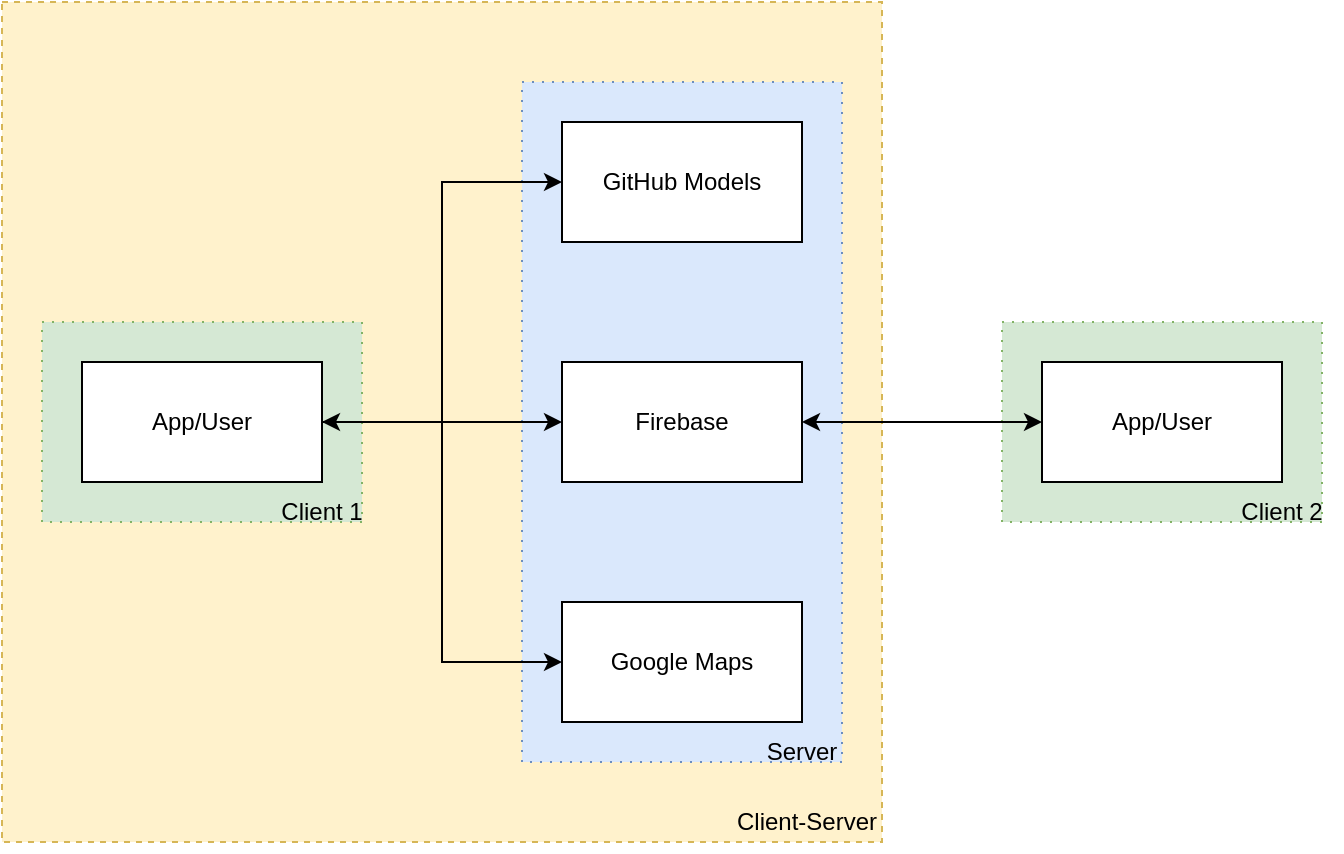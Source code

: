 <mxfile version="24.7.17">
  <diagram name="Page-1" id="123Og8wjdWLhFIrjFVof">
    <mxGraphModel dx="770" dy="633" grid="1" gridSize="10" guides="1" tooltips="1" connect="1" arrows="1" fold="1" page="1" pageScale="1" pageWidth="850" pageHeight="1100" math="0" shadow="0">
      <root>
        <mxCell id="0" />
        <mxCell id="1" parent="0" />
        <mxCell id="pK6SyxDbiv3ZsTpDw3rF-14" value="" style="rounded=0;whiteSpace=wrap;html=1;fillColor=#d5e8d4;dashed=1;dashPattern=1 4;strokeColor=#82b366;" vertex="1" parent="1">
          <mxGeometry x="620" y="300" width="160" height="100" as="geometry" />
        </mxCell>
        <mxCell id="pK6SyxDbiv3ZsTpDw3rF-12" value="" style="rounded=0;whiteSpace=wrap;html=1;fillColor=#fff2cc;dashed=1;strokeColor=#d6b656;" vertex="1" parent="1">
          <mxGeometry x="120" y="140" width="440" height="420" as="geometry" />
        </mxCell>
        <mxCell id="pK6SyxDbiv3ZsTpDw3rF-11" value="" style="rounded=0;whiteSpace=wrap;html=1;fillColor=#d5e8d4;dashed=1;dashPattern=1 4;strokeColor=#82b366;" vertex="1" parent="1">
          <mxGeometry x="140" y="300" width="160" height="100" as="geometry" />
        </mxCell>
        <mxCell id="pK6SyxDbiv3ZsTpDw3rF-10" value="" style="rounded=0;whiteSpace=wrap;html=1;fillColor=#dae8fc;dashed=1;dashPattern=1 4;strokeColor=#6c8ebf;" vertex="1" parent="1">
          <mxGeometry x="380" y="180" width="160" height="340" as="geometry" />
        </mxCell>
        <mxCell id="pK6SyxDbiv3ZsTpDw3rF-6" style="edgeStyle=orthogonalEdgeStyle;rounded=0;orthogonalLoop=1;jettySize=auto;html=1;entryX=0;entryY=0.5;entryDx=0;entryDy=0;" edge="1" parent="1" source="pK6SyxDbiv3ZsTpDw3rF-1" target="pK6SyxDbiv3ZsTpDw3rF-3">
          <mxGeometry relative="1" as="geometry" />
        </mxCell>
        <mxCell id="pK6SyxDbiv3ZsTpDw3rF-7" style="edgeStyle=orthogonalEdgeStyle;rounded=0;orthogonalLoop=1;jettySize=auto;html=1;" edge="1" parent="1" source="pK6SyxDbiv3ZsTpDw3rF-1" target="pK6SyxDbiv3ZsTpDw3rF-2">
          <mxGeometry relative="1" as="geometry" />
        </mxCell>
        <mxCell id="pK6SyxDbiv3ZsTpDw3rF-8" style="edgeStyle=orthogonalEdgeStyle;rounded=0;orthogonalLoop=1;jettySize=auto;html=1;entryX=0;entryY=0.5;entryDx=0;entryDy=0;startArrow=classic;startFill=1;" edge="1" parent="1" source="pK6SyxDbiv3ZsTpDw3rF-1" target="pK6SyxDbiv3ZsTpDw3rF-5">
          <mxGeometry relative="1" as="geometry" />
        </mxCell>
        <mxCell id="pK6SyxDbiv3ZsTpDw3rF-1" value="App/User" style="rounded=0;whiteSpace=wrap;html=1;" vertex="1" parent="1">
          <mxGeometry x="160" y="320" width="120" height="60" as="geometry" />
        </mxCell>
        <mxCell id="pK6SyxDbiv3ZsTpDw3rF-9" style="edgeStyle=orthogonalEdgeStyle;rounded=0;orthogonalLoop=1;jettySize=auto;html=1;entryX=0;entryY=0.5;entryDx=0;entryDy=0;startArrow=classic;startFill=1;" edge="1" parent="1" source="pK6SyxDbiv3ZsTpDw3rF-2" target="pK6SyxDbiv3ZsTpDw3rF-4">
          <mxGeometry relative="1" as="geometry" />
        </mxCell>
        <mxCell id="pK6SyxDbiv3ZsTpDw3rF-2" value="Firebase" style="rounded=0;whiteSpace=wrap;html=1;" vertex="1" parent="1">
          <mxGeometry x="400" y="320" width="120" height="60" as="geometry" />
        </mxCell>
        <mxCell id="pK6SyxDbiv3ZsTpDw3rF-3" value="GitHub Models" style="rounded=0;whiteSpace=wrap;html=1;" vertex="1" parent="1">
          <mxGeometry x="400" y="200" width="120" height="60" as="geometry" />
        </mxCell>
        <mxCell id="pK6SyxDbiv3ZsTpDw3rF-4" value="App/User" style="rounded=0;whiteSpace=wrap;html=1;" vertex="1" parent="1">
          <mxGeometry x="640" y="320" width="120" height="60" as="geometry" />
        </mxCell>
        <mxCell id="pK6SyxDbiv3ZsTpDw3rF-5" value="Google Maps" style="rounded=0;whiteSpace=wrap;html=1;" vertex="1" parent="1">
          <mxGeometry x="400" y="440" width="120" height="60" as="geometry" />
        </mxCell>
        <mxCell id="pK6SyxDbiv3ZsTpDw3rF-13" value="Client 1" style="text;html=1;align=center;verticalAlign=middle;whiteSpace=wrap;rounded=0;" vertex="1" parent="1">
          <mxGeometry x="250" y="380" width="60" height="30" as="geometry" />
        </mxCell>
        <mxCell id="pK6SyxDbiv3ZsTpDw3rF-15" value="Client 2" style="text;html=1;align=center;verticalAlign=middle;whiteSpace=wrap;rounded=0;" vertex="1" parent="1">
          <mxGeometry x="730" y="380" width="60" height="30" as="geometry" />
        </mxCell>
        <mxCell id="pK6SyxDbiv3ZsTpDw3rF-16" value="Server" style="text;html=1;align=center;verticalAlign=middle;whiteSpace=wrap;rounded=0;" vertex="1" parent="1">
          <mxGeometry x="490" y="500" width="60" height="30" as="geometry" />
        </mxCell>
        <mxCell id="pK6SyxDbiv3ZsTpDw3rF-19" value="Client-Server" style="text;html=1;align=center;verticalAlign=middle;whiteSpace=wrap;rounded=0;" vertex="1" parent="1">
          <mxGeometry x="485" y="535" width="75" height="30" as="geometry" />
        </mxCell>
      </root>
    </mxGraphModel>
  </diagram>
</mxfile>
